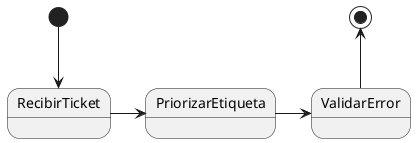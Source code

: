 @startuml CDU-AsignarTicket
state RecibirTicket
state ValidarError
state PriorizarEtiqueta
    [*] -->  RecibirTicket

    RecibirTicket -r-> PriorizarEtiqueta

    PriorizarEtiqueta -r-> ValidarError

    ValidarError -u-> [*]

@enduml